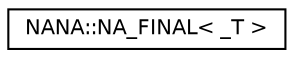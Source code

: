 digraph "类继承关系图"
{
 // LATEX_PDF_SIZE
  edge [fontname="Helvetica",fontsize="10",labelfontname="Helvetica",labelfontsize="10"];
  node [fontname="Helvetica",fontsize="10",shape=record];
  rankdir="LR";
  Node0 [label="NANA::NA_FINAL\< _T \>",height=0.2,width=0.4,color="black", fillcolor="white", style="filled",URL="$class_n_a_n_a_1_1_n_a___f_i_n_a_l.html",tooltip="复数类，用于实现复数的加减乘除运算"];
}
